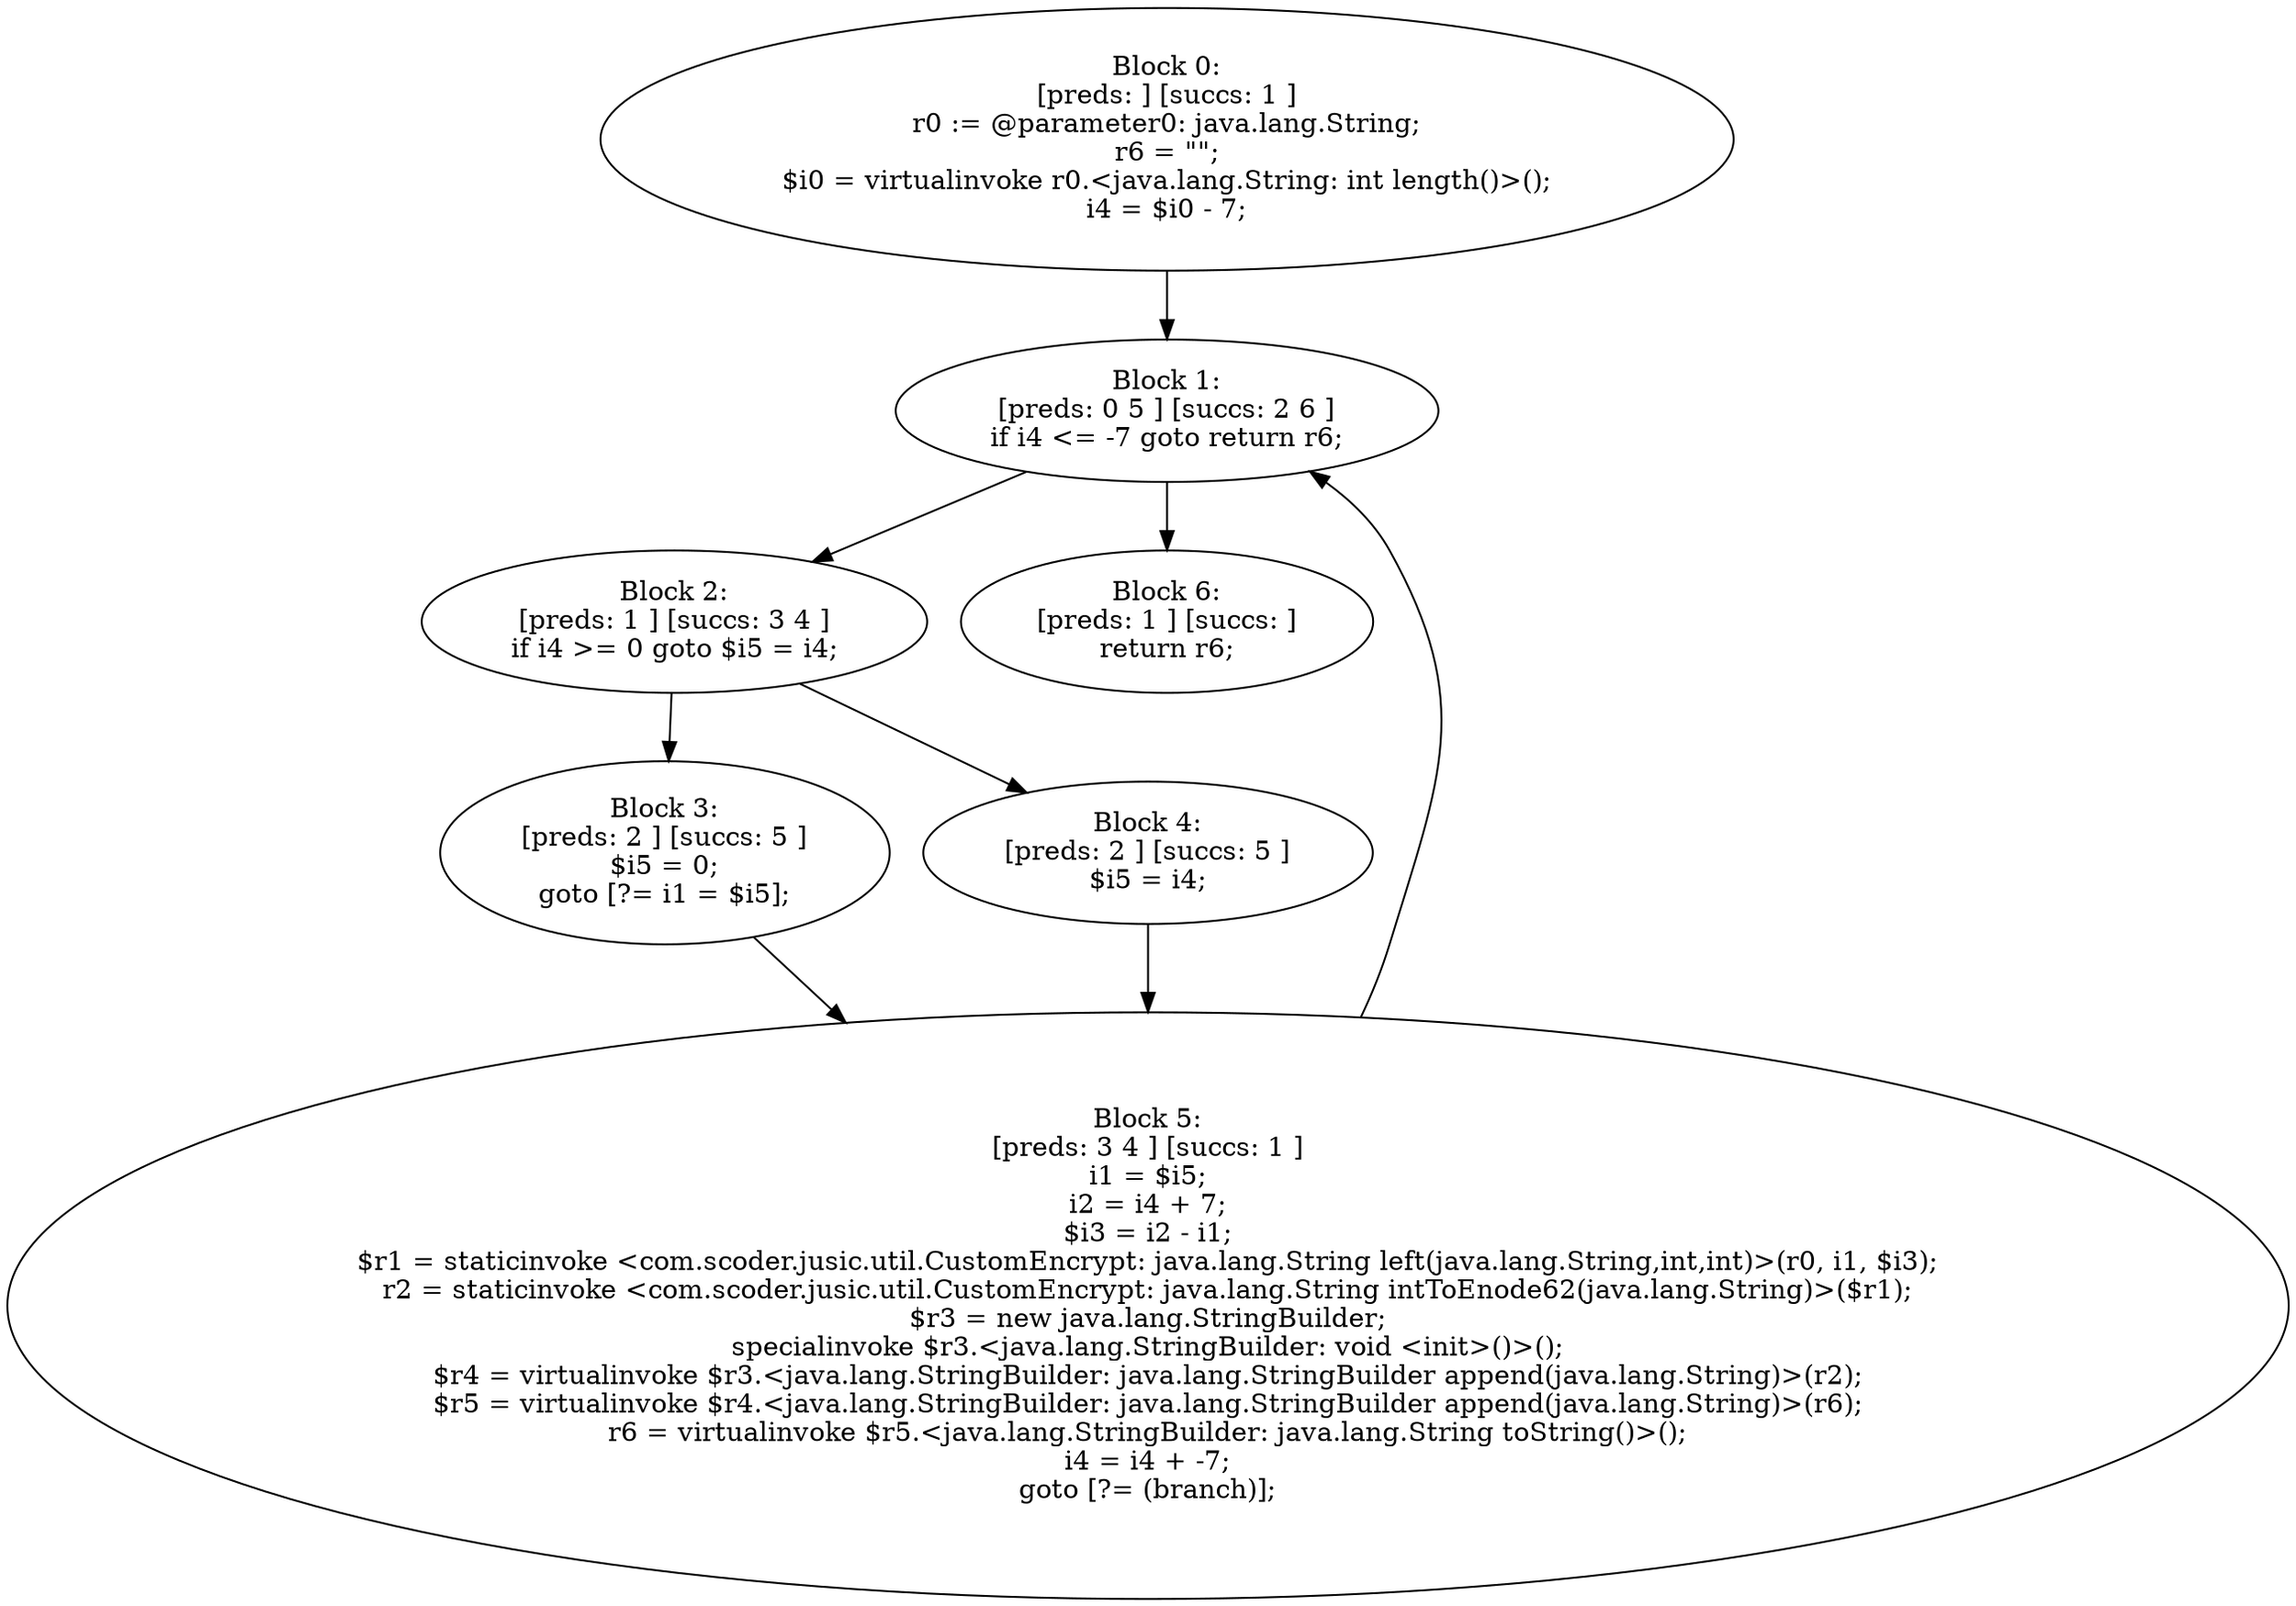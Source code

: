 digraph "unitGraph" {
    "Block 0:
[preds: ] [succs: 1 ]
r0 := @parameter0: java.lang.String;
r6 = \"\";
$i0 = virtualinvoke r0.<java.lang.String: int length()>();
i4 = $i0 - 7;
"
    "Block 1:
[preds: 0 5 ] [succs: 2 6 ]
if i4 <= -7 goto return r6;
"
    "Block 2:
[preds: 1 ] [succs: 3 4 ]
if i4 >= 0 goto $i5 = i4;
"
    "Block 3:
[preds: 2 ] [succs: 5 ]
$i5 = 0;
goto [?= i1 = $i5];
"
    "Block 4:
[preds: 2 ] [succs: 5 ]
$i5 = i4;
"
    "Block 5:
[preds: 3 4 ] [succs: 1 ]
i1 = $i5;
i2 = i4 + 7;
$i3 = i2 - i1;
$r1 = staticinvoke <com.scoder.jusic.util.CustomEncrypt: java.lang.String left(java.lang.String,int,int)>(r0, i1, $i3);
r2 = staticinvoke <com.scoder.jusic.util.CustomEncrypt: java.lang.String intToEnode62(java.lang.String)>($r1);
$r3 = new java.lang.StringBuilder;
specialinvoke $r3.<java.lang.StringBuilder: void <init>()>();
$r4 = virtualinvoke $r3.<java.lang.StringBuilder: java.lang.StringBuilder append(java.lang.String)>(r2);
$r5 = virtualinvoke $r4.<java.lang.StringBuilder: java.lang.StringBuilder append(java.lang.String)>(r6);
r6 = virtualinvoke $r5.<java.lang.StringBuilder: java.lang.String toString()>();
i4 = i4 + -7;
goto [?= (branch)];
"
    "Block 6:
[preds: 1 ] [succs: ]
return r6;
"
    "Block 0:
[preds: ] [succs: 1 ]
r0 := @parameter0: java.lang.String;
r6 = \"\";
$i0 = virtualinvoke r0.<java.lang.String: int length()>();
i4 = $i0 - 7;
"->"Block 1:
[preds: 0 5 ] [succs: 2 6 ]
if i4 <= -7 goto return r6;
";
    "Block 1:
[preds: 0 5 ] [succs: 2 6 ]
if i4 <= -7 goto return r6;
"->"Block 2:
[preds: 1 ] [succs: 3 4 ]
if i4 >= 0 goto $i5 = i4;
";
    "Block 1:
[preds: 0 5 ] [succs: 2 6 ]
if i4 <= -7 goto return r6;
"->"Block 6:
[preds: 1 ] [succs: ]
return r6;
";
    "Block 2:
[preds: 1 ] [succs: 3 4 ]
if i4 >= 0 goto $i5 = i4;
"->"Block 3:
[preds: 2 ] [succs: 5 ]
$i5 = 0;
goto [?= i1 = $i5];
";
    "Block 2:
[preds: 1 ] [succs: 3 4 ]
if i4 >= 0 goto $i5 = i4;
"->"Block 4:
[preds: 2 ] [succs: 5 ]
$i5 = i4;
";
    "Block 3:
[preds: 2 ] [succs: 5 ]
$i5 = 0;
goto [?= i1 = $i5];
"->"Block 5:
[preds: 3 4 ] [succs: 1 ]
i1 = $i5;
i2 = i4 + 7;
$i3 = i2 - i1;
$r1 = staticinvoke <com.scoder.jusic.util.CustomEncrypt: java.lang.String left(java.lang.String,int,int)>(r0, i1, $i3);
r2 = staticinvoke <com.scoder.jusic.util.CustomEncrypt: java.lang.String intToEnode62(java.lang.String)>($r1);
$r3 = new java.lang.StringBuilder;
specialinvoke $r3.<java.lang.StringBuilder: void <init>()>();
$r4 = virtualinvoke $r3.<java.lang.StringBuilder: java.lang.StringBuilder append(java.lang.String)>(r2);
$r5 = virtualinvoke $r4.<java.lang.StringBuilder: java.lang.StringBuilder append(java.lang.String)>(r6);
r6 = virtualinvoke $r5.<java.lang.StringBuilder: java.lang.String toString()>();
i4 = i4 + -7;
goto [?= (branch)];
";
    "Block 4:
[preds: 2 ] [succs: 5 ]
$i5 = i4;
"->"Block 5:
[preds: 3 4 ] [succs: 1 ]
i1 = $i5;
i2 = i4 + 7;
$i3 = i2 - i1;
$r1 = staticinvoke <com.scoder.jusic.util.CustomEncrypt: java.lang.String left(java.lang.String,int,int)>(r0, i1, $i3);
r2 = staticinvoke <com.scoder.jusic.util.CustomEncrypt: java.lang.String intToEnode62(java.lang.String)>($r1);
$r3 = new java.lang.StringBuilder;
specialinvoke $r3.<java.lang.StringBuilder: void <init>()>();
$r4 = virtualinvoke $r3.<java.lang.StringBuilder: java.lang.StringBuilder append(java.lang.String)>(r2);
$r5 = virtualinvoke $r4.<java.lang.StringBuilder: java.lang.StringBuilder append(java.lang.String)>(r6);
r6 = virtualinvoke $r5.<java.lang.StringBuilder: java.lang.String toString()>();
i4 = i4 + -7;
goto [?= (branch)];
";
    "Block 5:
[preds: 3 4 ] [succs: 1 ]
i1 = $i5;
i2 = i4 + 7;
$i3 = i2 - i1;
$r1 = staticinvoke <com.scoder.jusic.util.CustomEncrypt: java.lang.String left(java.lang.String,int,int)>(r0, i1, $i3);
r2 = staticinvoke <com.scoder.jusic.util.CustomEncrypt: java.lang.String intToEnode62(java.lang.String)>($r1);
$r3 = new java.lang.StringBuilder;
specialinvoke $r3.<java.lang.StringBuilder: void <init>()>();
$r4 = virtualinvoke $r3.<java.lang.StringBuilder: java.lang.StringBuilder append(java.lang.String)>(r2);
$r5 = virtualinvoke $r4.<java.lang.StringBuilder: java.lang.StringBuilder append(java.lang.String)>(r6);
r6 = virtualinvoke $r5.<java.lang.StringBuilder: java.lang.String toString()>();
i4 = i4 + -7;
goto [?= (branch)];
"->"Block 1:
[preds: 0 5 ] [succs: 2 6 ]
if i4 <= -7 goto return r6;
";
}
